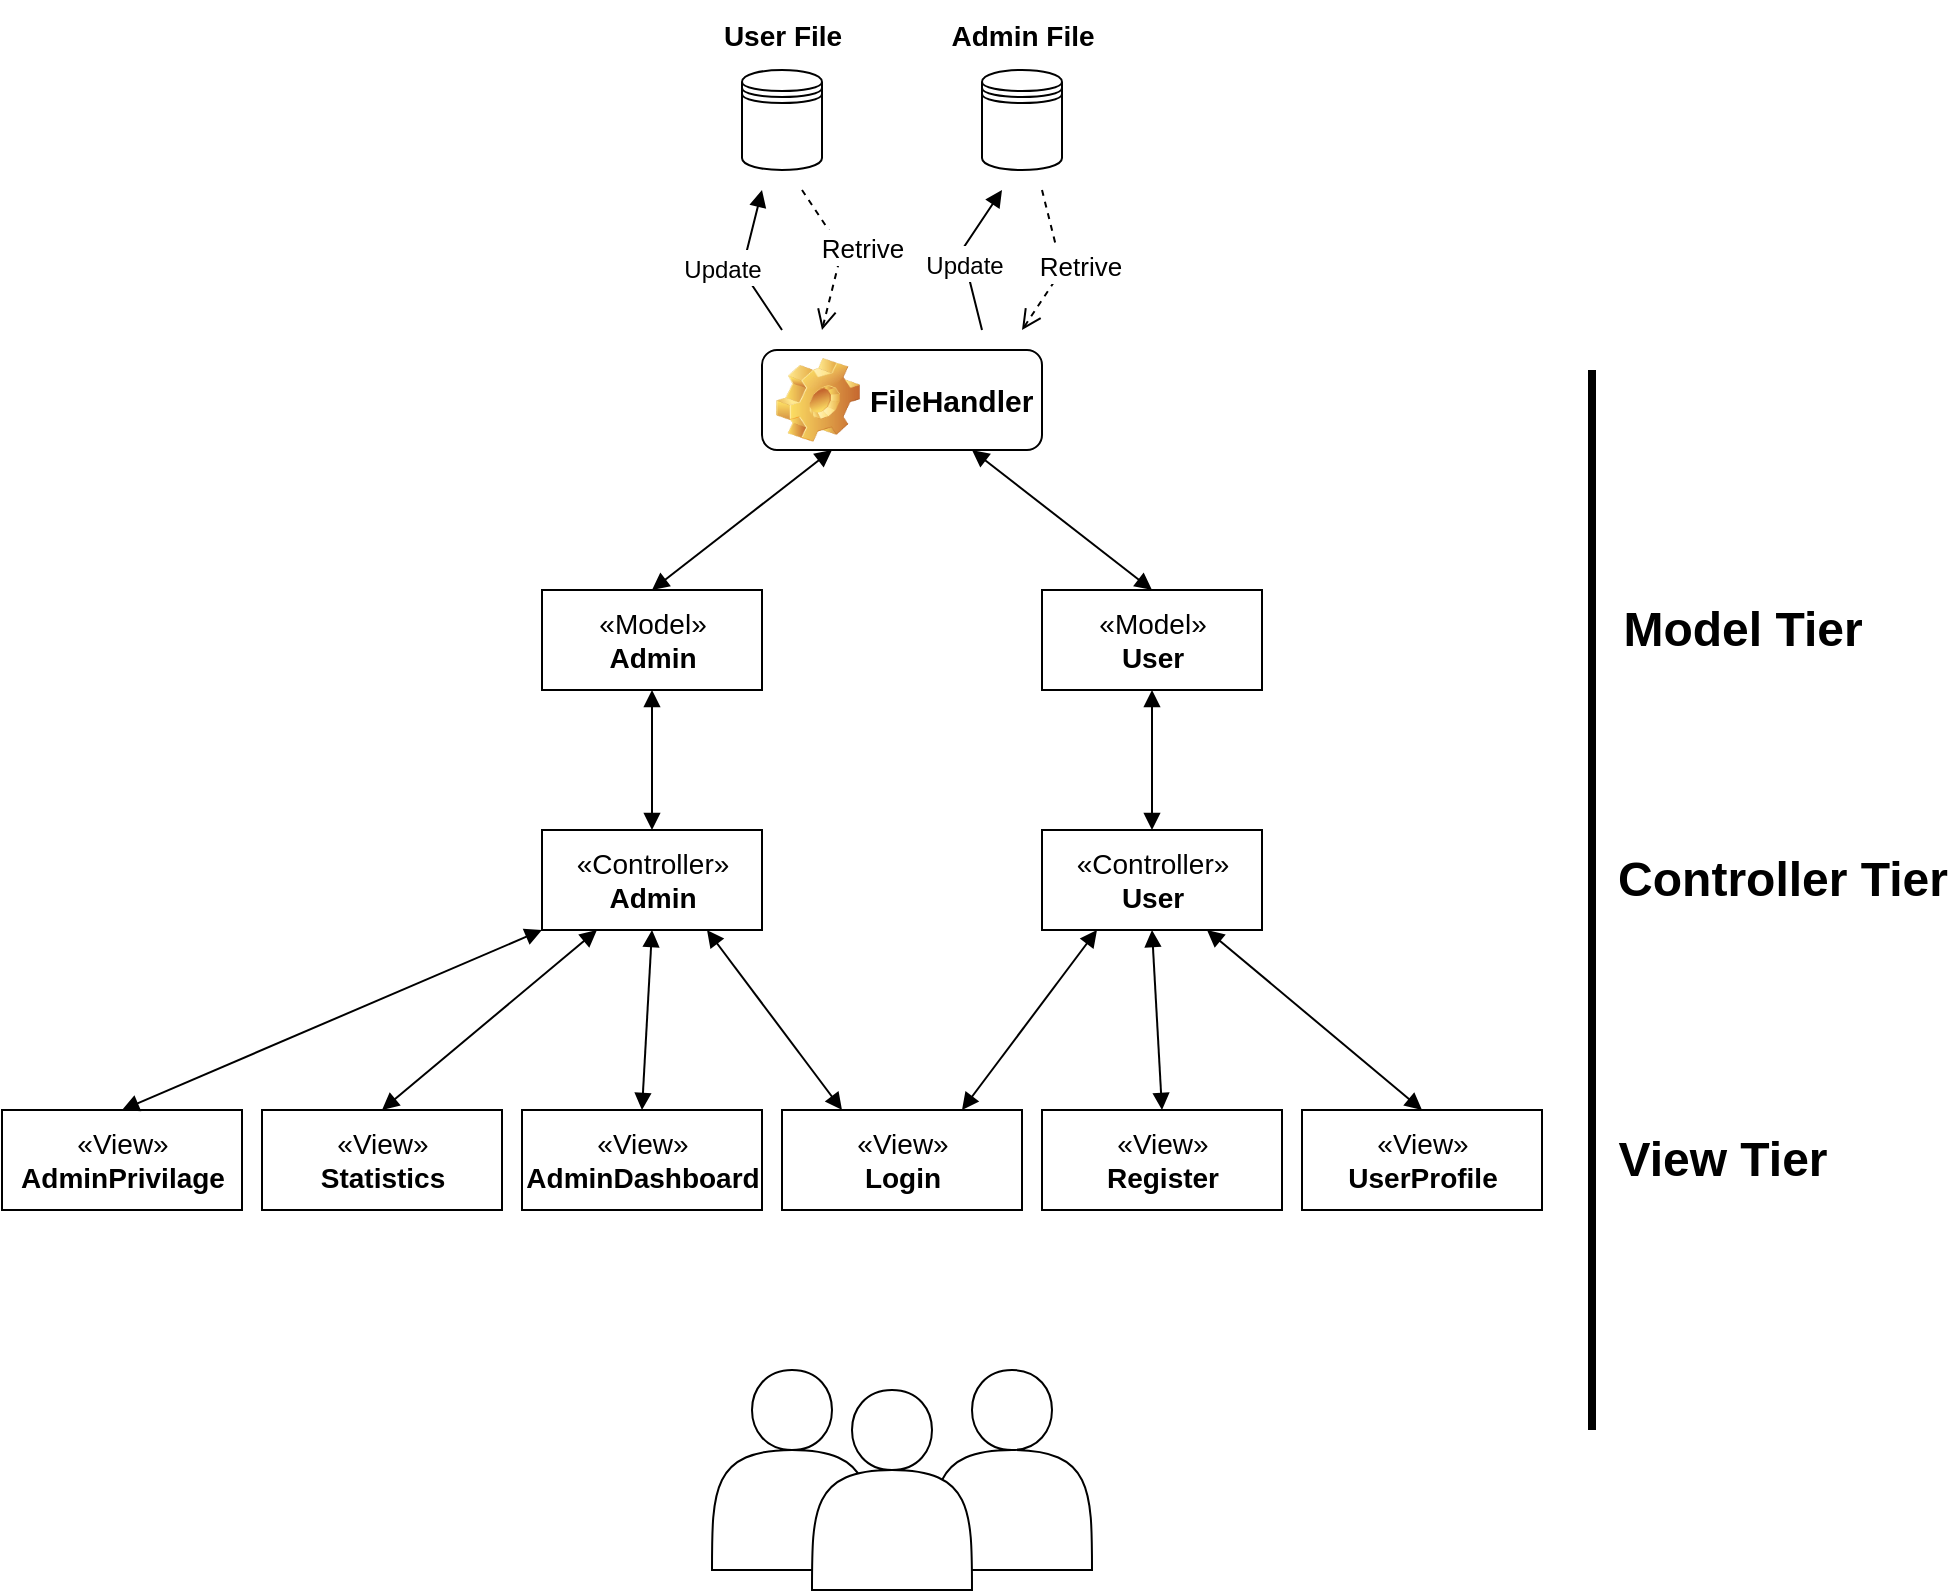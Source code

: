 <mxfile version="17.2.1" type="device"><diagram id="EQYLy4tO7gC-c8T-2mav" name="Page-1"><mxGraphModel dx="1730" dy="1082" grid="1" gridSize="10" guides="1" tooltips="1" connect="1" arrows="1" fold="1" page="1" pageScale="1" pageWidth="1654" pageHeight="1169" math="0" shadow="0"><root><mxCell id="0"/><mxCell id="1" parent="0"/><mxCell id="qB4efB2mnsF63xHhF6rq-2" value="" style="shape=datastore;whiteSpace=wrap;html=1;" vertex="1" parent="1"><mxGeometry x="720" y="100" width="40" height="50" as="geometry"/></mxCell><mxCell id="qB4efB2mnsF63xHhF6rq-3" value="" style="shape=datastore;whiteSpace=wrap;html=1;" vertex="1" parent="1"><mxGeometry x="840" y="100" width="40" height="50" as="geometry"/></mxCell><mxCell id="qB4efB2mnsF63xHhF6rq-4" value="&lt;font style=&quot;font-size: 15px&quot;&gt;FileHandler&lt;/font&gt;" style="label;whiteSpace=wrap;html=1;image=img/clipart/Gear_128x128.png" vertex="1" parent="1"><mxGeometry x="730" y="240" width="140" height="50" as="geometry"/></mxCell><mxCell id="qB4efB2mnsF63xHhF6rq-5" value="&lt;font style=&quot;font-size: 12px&quot;&gt;Update&lt;/font&gt;" style="html=1;verticalAlign=bottom;endArrow=block;rounded=0;fontSize=15;" edge="1" parent="1"><mxGeometry x="-0.139" y="14" width="80" relative="1" as="geometry"><mxPoint x="740" y="230" as="sourcePoint"/><mxPoint x="730" y="160" as="targetPoint"/><Array as="points"><mxPoint x="720" y="200"/></Array><mxPoint as="offset"/></mxGeometry></mxCell><mxCell id="qB4efB2mnsF63xHhF6rq-7" value="&lt;font style=&quot;font-size: 13px&quot;&gt;Retrive&lt;/font&gt;" style="html=1;verticalAlign=bottom;endArrow=open;dashed=1;endSize=8;rounded=0;fontSize=15;strokeWidth=1;" edge="1" parent="1"><mxGeometry x="0.121" y="12" relative="1" as="geometry"><mxPoint x="750" y="160" as="sourcePoint"/><mxPoint x="760" y="230" as="targetPoint"/><Array as="points"><mxPoint x="770" y="190"/></Array><mxPoint as="offset"/></mxGeometry></mxCell><mxCell id="qB4efB2mnsF63xHhF6rq-10" value="&lt;font style=&quot;font-size: 12px&quot;&gt;Update&lt;/font&gt;" style="html=1;verticalAlign=bottom;endArrow=block;rounded=0;fontSize=15;" edge="1" parent="1"><mxGeometry x="-0.392" y="3" width="80" relative="1" as="geometry"><mxPoint x="840" y="230" as="sourcePoint"/><mxPoint x="850" y="160" as="targetPoint"/><Array as="points"><mxPoint x="830" y="190"/></Array><mxPoint as="offset"/></mxGeometry></mxCell><mxCell id="qB4efB2mnsF63xHhF6rq-11" value="&lt;font style=&quot;font-size: 13px&quot;&gt;Retrive&lt;/font&gt;" style="html=1;verticalAlign=bottom;endArrow=open;dashed=1;endSize=8;rounded=0;fontSize=15;strokeWidth=1;" edge="1" parent="1"><mxGeometry x="0.121" y="12" relative="1" as="geometry"><mxPoint x="870" y="160" as="sourcePoint"/><mxPoint x="860" y="230" as="targetPoint"/><Array as="points"><mxPoint x="880" y="200"/></Array><mxPoint as="offset"/></mxGeometry></mxCell><mxCell id="qB4efB2mnsF63xHhF6rq-12" value="&lt;font style=&quot;font-size: 14px&quot;&gt;User File&lt;/font&gt;" style="text;strokeColor=none;fillColor=none;html=1;fontSize=24;fontStyle=1;verticalAlign=middle;align=center;" vertex="1" parent="1"><mxGeometry x="710" y="70" width="60" height="20" as="geometry"/></mxCell><mxCell id="qB4efB2mnsF63xHhF6rq-13" value="&lt;font style=&quot;font-size: 14px&quot;&gt;Admin File&lt;/font&gt;" style="text;strokeColor=none;fillColor=none;html=1;fontSize=24;fontStyle=1;verticalAlign=middle;align=center;" vertex="1" parent="1"><mxGeometry x="830" y="70" width="60" height="20" as="geometry"/></mxCell><mxCell id="qB4efB2mnsF63xHhF6rq-18" value="«Model»&lt;br&gt;&lt;b&gt;User&lt;/b&gt;" style="html=1;fontSize=14;" vertex="1" parent="1"><mxGeometry x="870" y="360" width="110" height="50" as="geometry"/></mxCell><mxCell id="qB4efB2mnsF63xHhF6rq-20" value="«Model»&lt;br&gt;&lt;b&gt;Admin&lt;/b&gt;" style="html=1;fontSize=14;" vertex="1" parent="1"><mxGeometry x="620" y="360" width="110" height="50" as="geometry"/></mxCell><mxCell id="qB4efB2mnsF63xHhF6rq-21" value="" style="endArrow=block;startArrow=block;endFill=1;startFill=1;html=1;rounded=0;fontSize=14;strokeWidth=1;entryX=0.25;entryY=1;entryDx=0;entryDy=0;exitX=0.5;exitY=0;exitDx=0;exitDy=0;" edge="1" parent="1" source="qB4efB2mnsF63xHhF6rq-20" target="qB4efB2mnsF63xHhF6rq-4"><mxGeometry width="160" relative="1" as="geometry"><mxPoint x="580" y="380" as="sourcePoint"/><mxPoint x="740" y="380" as="targetPoint"/></mxGeometry></mxCell><mxCell id="qB4efB2mnsF63xHhF6rq-22" value="" style="endArrow=block;startArrow=block;endFill=1;startFill=1;html=1;rounded=0;fontSize=14;strokeWidth=1;exitX=0.5;exitY=0;exitDx=0;exitDy=0;entryX=0.75;entryY=1;entryDx=0;entryDy=0;" edge="1" parent="1" source="qB4efB2mnsF63xHhF6rq-18" target="qB4efB2mnsF63xHhF6rq-4"><mxGeometry width="160" relative="1" as="geometry"><mxPoint x="810" y="380" as="sourcePoint"/><mxPoint x="820" y="320" as="targetPoint"/></mxGeometry></mxCell><mxCell id="qB4efB2mnsF63xHhF6rq-23" value="«Controller»&lt;br&gt;&lt;b&gt;User&lt;/b&gt;" style="html=1;fontSize=14;" vertex="1" parent="1"><mxGeometry x="870" y="480" width="110" height="50" as="geometry"/></mxCell><mxCell id="qB4efB2mnsF63xHhF6rq-24" value="«Controller»&lt;br&gt;&lt;b&gt;Admin&lt;/b&gt;" style="html=1;fontSize=14;" vertex="1" parent="1"><mxGeometry x="620" y="480" width="110" height="50" as="geometry"/></mxCell><mxCell id="qB4efB2mnsF63xHhF6rq-25" value="" style="endArrow=block;startArrow=block;endFill=1;startFill=1;html=1;rounded=0;fontSize=14;strokeWidth=1;exitX=0.5;exitY=0;exitDx=0;exitDy=0;entryX=0.5;entryY=1;entryDx=0;entryDy=0;" edge="1" parent="1" source="qB4efB2mnsF63xHhF6rq-23" target="qB4efB2mnsF63xHhF6rq-18"><mxGeometry width="160" relative="1" as="geometry"><mxPoint x="935" y="370" as="sourcePoint"/><mxPoint x="845" y="300" as="targetPoint"/></mxGeometry></mxCell><mxCell id="qB4efB2mnsF63xHhF6rq-26" value="" style="endArrow=block;startArrow=block;endFill=1;startFill=1;html=1;rounded=0;fontSize=14;strokeWidth=1;exitX=0.5;exitY=0;exitDx=0;exitDy=0;entryX=0.5;entryY=1;entryDx=0;entryDy=0;" edge="1" parent="1" source="qB4efB2mnsF63xHhF6rq-24" target="qB4efB2mnsF63xHhF6rq-20"><mxGeometry width="160" relative="1" as="geometry"><mxPoint x="935" y="490" as="sourcePoint"/><mxPoint x="935" y="420" as="targetPoint"/></mxGeometry></mxCell><mxCell id="qB4efB2mnsF63xHhF6rq-28" value="Controller Tier" style="text;strokeColor=none;fillColor=none;html=1;fontSize=24;fontStyle=1;verticalAlign=middle;align=center;" vertex="1" parent="1"><mxGeometry x="1190" y="485" width="100" height="40" as="geometry"/></mxCell><mxCell id="qB4efB2mnsF63xHhF6rq-29" value="Model Tier" style="text;strokeColor=none;fillColor=none;html=1;fontSize=24;fontStyle=1;verticalAlign=middle;align=center;" vertex="1" parent="1"><mxGeometry x="1170" y="360" width="100" height="40" as="geometry"/></mxCell><mxCell id="qB4efB2mnsF63xHhF6rq-31" value="«View»&lt;br&gt;&lt;b&gt;Login&lt;/b&gt;" style="html=1;fontSize=14;" vertex="1" parent="1"><mxGeometry x="740" y="620" width="120" height="50" as="geometry"/></mxCell><mxCell id="qB4efB2mnsF63xHhF6rq-33" value="«View»&lt;br&gt;&lt;b&gt;Register&lt;/b&gt;" style="html=1;fontSize=14;" vertex="1" parent="1"><mxGeometry x="870" y="620" width="120" height="50" as="geometry"/></mxCell><mxCell id="qB4efB2mnsF63xHhF6rq-34" style="edgeStyle=orthogonalEdgeStyle;rounded=0;orthogonalLoop=1;jettySize=auto;html=1;exitX=0.5;exitY=1;exitDx=0;exitDy=0;fontSize=14;strokeWidth=1;" edge="1" parent="1" source="qB4efB2mnsF63xHhF6rq-33" target="qB4efB2mnsF63xHhF6rq-33"><mxGeometry relative="1" as="geometry"/></mxCell><mxCell id="qB4efB2mnsF63xHhF6rq-35" value="«View»&lt;br&gt;&lt;b&gt;AdminDashboard&lt;/b&gt;" style="html=1;fontSize=14;" vertex="1" parent="1"><mxGeometry x="610" y="620" width="120" height="50" as="geometry"/></mxCell><mxCell id="qB4efB2mnsF63xHhF6rq-36" value="«View»&lt;br&gt;&lt;b&gt;AdminPrivilage&lt;br&gt;&lt;/b&gt;" style="html=1;fontSize=14;" vertex="1" parent="1"><mxGeometry x="350" y="620" width="120" height="50" as="geometry"/></mxCell><mxCell id="qB4efB2mnsF63xHhF6rq-37" value="«View»&lt;br&gt;&lt;b&gt;Statistics&lt;br&gt;&lt;/b&gt;" style="html=1;fontSize=14;" vertex="1" parent="1"><mxGeometry x="480" y="620" width="120" height="50" as="geometry"/></mxCell><mxCell id="qB4efB2mnsF63xHhF6rq-38" value="«View»&lt;br&gt;&lt;b&gt;UserProfile&lt;br&gt;&lt;/b&gt;" style="html=1;fontSize=14;" vertex="1" parent="1"><mxGeometry x="1000" y="620" width="120" height="50" as="geometry"/></mxCell><mxCell id="qB4efB2mnsF63xHhF6rq-39" value="" style="endArrow=block;startArrow=block;endFill=1;startFill=1;html=1;rounded=0;fontSize=14;strokeWidth=1;exitX=0.5;exitY=0;exitDx=0;exitDy=0;entryX=0.5;entryY=1;entryDx=0;entryDy=0;" edge="1" parent="1" source="qB4efB2mnsF63xHhF6rq-33" target="qB4efB2mnsF63xHhF6rq-23"><mxGeometry width="160" relative="1" as="geometry"><mxPoint x="1010" y="600" as="sourcePoint"/><mxPoint x="1010" y="530" as="targetPoint"/></mxGeometry></mxCell><mxCell id="qB4efB2mnsF63xHhF6rq-40" value="" style="endArrow=block;startArrow=block;endFill=1;startFill=1;html=1;rounded=0;fontSize=14;strokeWidth=1;exitX=0.5;exitY=0;exitDx=0;exitDy=0;entryX=0.75;entryY=1;entryDx=0;entryDy=0;" edge="1" parent="1" source="qB4efB2mnsF63xHhF6rq-38" target="qB4efB2mnsF63xHhF6rq-23"><mxGeometry width="160" relative="1" as="geometry"><mxPoint x="940" y="630" as="sourcePoint"/><mxPoint x="935" y="540" as="targetPoint"/></mxGeometry></mxCell><mxCell id="qB4efB2mnsF63xHhF6rq-41" value="" style="endArrow=block;startArrow=block;endFill=1;startFill=1;html=1;rounded=0;fontSize=14;strokeWidth=1;exitX=0.75;exitY=0;exitDx=0;exitDy=0;entryX=0.25;entryY=1;entryDx=0;entryDy=0;" edge="1" parent="1" source="qB4efB2mnsF63xHhF6rq-31" target="qB4efB2mnsF63xHhF6rq-23"><mxGeometry width="160" relative="1" as="geometry"><mxPoint x="1070" y="630" as="sourcePoint"/><mxPoint x="962.5" y="540" as="targetPoint"/></mxGeometry></mxCell><mxCell id="qB4efB2mnsF63xHhF6rq-42" value="" style="endArrow=block;startArrow=block;endFill=1;startFill=1;html=1;rounded=0;fontSize=14;strokeWidth=1;exitX=0.25;exitY=0;exitDx=0;exitDy=0;entryX=0.75;entryY=1;entryDx=0;entryDy=0;" edge="1" parent="1" source="qB4efB2mnsF63xHhF6rq-31" target="qB4efB2mnsF63xHhF6rq-24"><mxGeometry width="160" relative="1" as="geometry"><mxPoint x="810" y="630" as="sourcePoint"/><mxPoint x="907.5" y="540" as="targetPoint"/></mxGeometry></mxCell><mxCell id="qB4efB2mnsF63xHhF6rq-43" value="" style="endArrow=block;startArrow=block;endFill=1;startFill=1;html=1;rounded=0;fontSize=14;strokeWidth=1;exitX=0.5;exitY=0;exitDx=0;exitDy=0;entryX=0.5;entryY=1;entryDx=0;entryDy=0;" edge="1" parent="1" source="qB4efB2mnsF63xHhF6rq-35" target="qB4efB2mnsF63xHhF6rq-24"><mxGeometry width="160" relative="1" as="geometry"><mxPoint x="680" y="630" as="sourcePoint"/><mxPoint x="650" y="550" as="targetPoint"/></mxGeometry></mxCell><mxCell id="qB4efB2mnsF63xHhF6rq-44" value="" style="endArrow=block;startArrow=block;endFill=1;startFill=1;html=1;rounded=0;fontSize=14;strokeWidth=1;exitX=0.5;exitY=0;exitDx=0;exitDy=0;entryX=0.25;entryY=1;entryDx=0;entryDy=0;" edge="1" parent="1" source="qB4efB2mnsF63xHhF6rq-37" target="qB4efB2mnsF63xHhF6rq-24"><mxGeometry width="160" relative="1" as="geometry"><mxPoint x="680" y="630" as="sourcePoint"/><mxPoint x="685" y="540" as="targetPoint"/></mxGeometry></mxCell><mxCell id="qB4efB2mnsF63xHhF6rq-45" value="" style="endArrow=block;startArrow=block;endFill=1;startFill=1;html=1;rounded=0;fontSize=14;strokeWidth=1;exitX=0.5;exitY=0;exitDx=0;exitDy=0;entryX=0;entryY=1;entryDx=0;entryDy=0;" edge="1" parent="1" source="qB4efB2mnsF63xHhF6rq-36" target="qB4efB2mnsF63xHhF6rq-24"><mxGeometry width="160" relative="1" as="geometry"><mxPoint x="550" y="630" as="sourcePoint"/><mxPoint x="657.5" y="540" as="targetPoint"/></mxGeometry></mxCell><mxCell id="qB4efB2mnsF63xHhF6rq-48" value="" style="shape=actor;whiteSpace=wrap;html=1;fontSize=14;" vertex="1" parent="1"><mxGeometry x="815" y="750" width="80" height="100" as="geometry"/></mxCell><mxCell id="qB4efB2mnsF63xHhF6rq-49" value="" style="shape=actor;whiteSpace=wrap;html=1;fontSize=14;" vertex="1" parent="1"><mxGeometry x="705" y="750" width="80" height="100" as="geometry"/></mxCell><mxCell id="qB4efB2mnsF63xHhF6rq-16" value="" style="shape=actor;whiteSpace=wrap;html=1;fontSize=14;" vertex="1" parent="1"><mxGeometry x="755" y="760" width="80" height="100" as="geometry"/></mxCell><mxCell id="qB4efB2mnsF63xHhF6rq-50" value="View&amp;nbsp;Tier" style="text;strokeColor=none;fillColor=none;html=1;fontSize=24;fontStyle=1;verticalAlign=middle;align=center;" vertex="1" parent="1"><mxGeometry x="1160" y="625" width="100" height="40" as="geometry"/></mxCell><mxCell id="qB4efB2mnsF63xHhF6rq-51" value="" style="line;strokeWidth=4;direction=south;html=1;perimeter=backbonePerimeter;points=[];outlineConnect=0;fontSize=14;" vertex="1" parent="1"><mxGeometry x="1140" y="250" width="10" height="530" as="geometry"/></mxCell></root></mxGraphModel></diagram></mxfile>